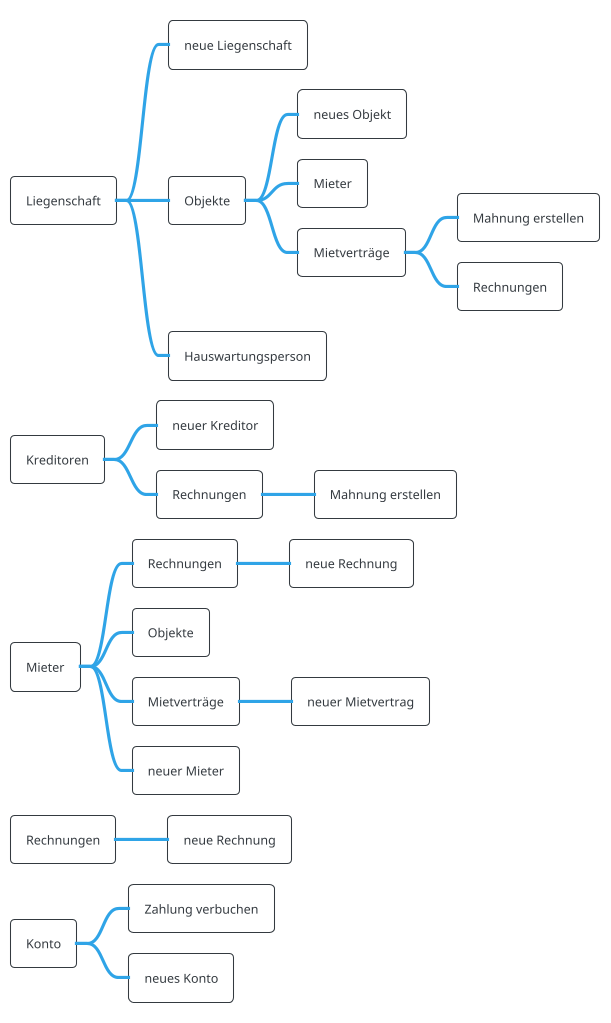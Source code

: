 @startmindmap GuiMindMap
!theme cerulean-outline
* Liegenschaft
** neue Liegenschaft
** Objekte
*** neues Objekt
*** Mieter
*** Mietverträge
**** Mahnung erstellen
**** Rechnungen
** Hauswartungsperson

* Kreditoren
** neuer Kreditor
** Rechnungen
*** Mahnung erstellen

* Mieter
** Rechnungen
*** neue Rechnung
** Objekte
** Mietverträge
*** neuer Mietvertrag
** neuer Mieter

* Rechnungen
** neue Rechnung
* Konto
** Zahlung verbuchen
** neues Konto
@endmindmap